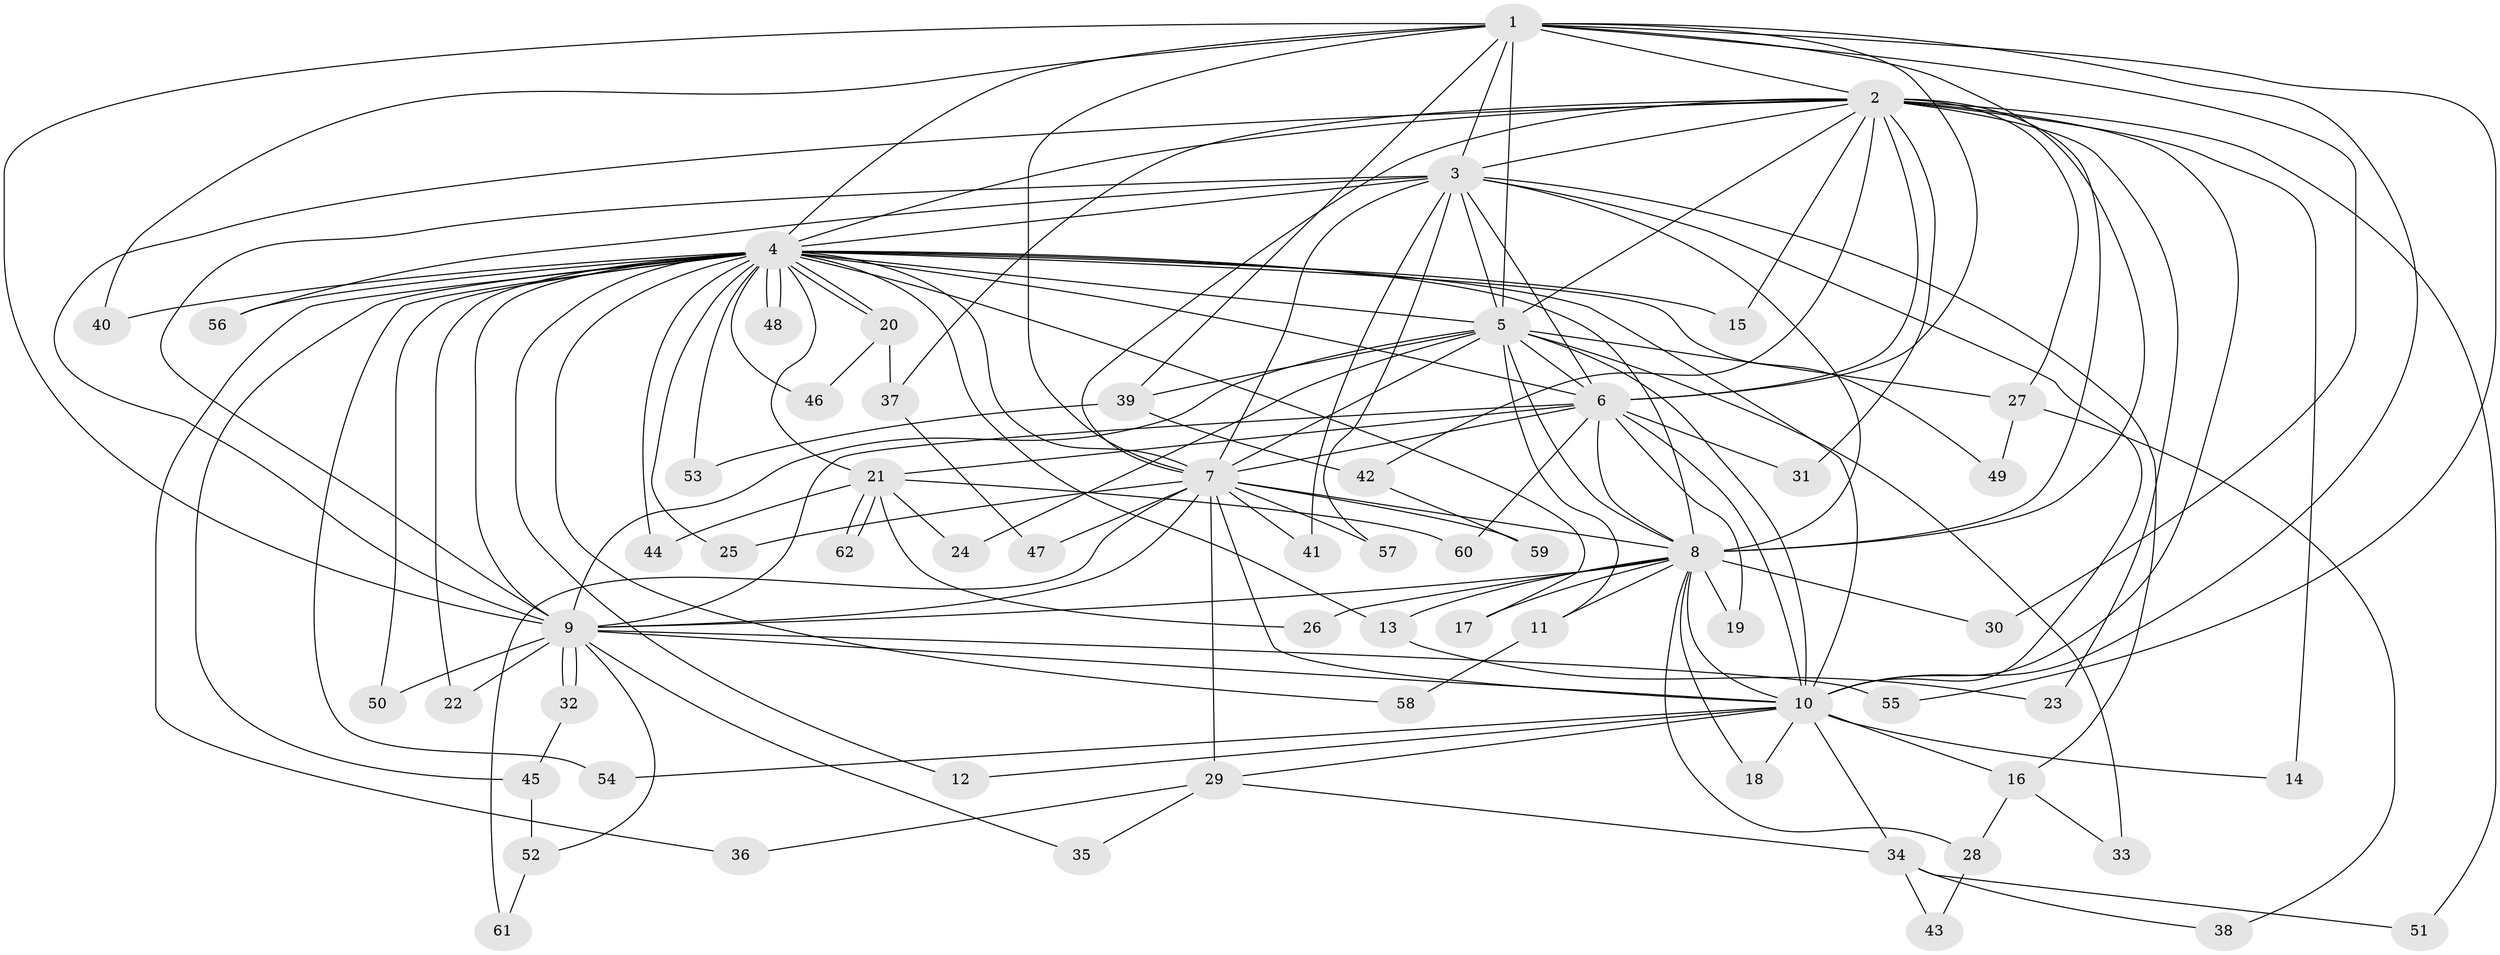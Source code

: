 // Generated by graph-tools (version 1.1) at 2025/14/03/09/25 04:14:14]
// undirected, 62 vertices, 149 edges
graph export_dot {
graph [start="1"]
  node [color=gray90,style=filled];
  1;
  2;
  3;
  4;
  5;
  6;
  7;
  8;
  9;
  10;
  11;
  12;
  13;
  14;
  15;
  16;
  17;
  18;
  19;
  20;
  21;
  22;
  23;
  24;
  25;
  26;
  27;
  28;
  29;
  30;
  31;
  32;
  33;
  34;
  35;
  36;
  37;
  38;
  39;
  40;
  41;
  42;
  43;
  44;
  45;
  46;
  47;
  48;
  49;
  50;
  51;
  52;
  53;
  54;
  55;
  56;
  57;
  58;
  59;
  60;
  61;
  62;
  1 -- 2;
  1 -- 3;
  1 -- 4;
  1 -- 5;
  1 -- 6;
  1 -- 7;
  1 -- 8;
  1 -- 9;
  1 -- 10;
  1 -- 30;
  1 -- 39;
  1 -- 40;
  1 -- 55;
  2 -- 3;
  2 -- 4;
  2 -- 5;
  2 -- 6;
  2 -- 7;
  2 -- 8;
  2 -- 9;
  2 -- 10;
  2 -- 14;
  2 -- 15;
  2 -- 23;
  2 -- 27;
  2 -- 31;
  2 -- 37;
  2 -- 42;
  2 -- 51;
  3 -- 4;
  3 -- 5;
  3 -- 6;
  3 -- 7;
  3 -- 8;
  3 -- 9;
  3 -- 10;
  3 -- 16;
  3 -- 41;
  3 -- 56;
  3 -- 57;
  4 -- 5;
  4 -- 6;
  4 -- 7;
  4 -- 8;
  4 -- 9;
  4 -- 10;
  4 -- 12;
  4 -- 13;
  4 -- 15;
  4 -- 17;
  4 -- 20;
  4 -- 20;
  4 -- 21;
  4 -- 22;
  4 -- 25;
  4 -- 36;
  4 -- 40;
  4 -- 44;
  4 -- 45;
  4 -- 46;
  4 -- 48;
  4 -- 48;
  4 -- 49;
  4 -- 50;
  4 -- 53;
  4 -- 54;
  4 -- 56;
  4 -- 58;
  5 -- 6;
  5 -- 7;
  5 -- 8;
  5 -- 9;
  5 -- 10;
  5 -- 11;
  5 -- 24;
  5 -- 27;
  5 -- 33;
  5 -- 39;
  6 -- 7;
  6 -- 8;
  6 -- 9;
  6 -- 10;
  6 -- 19;
  6 -- 21;
  6 -- 31;
  6 -- 60;
  7 -- 8;
  7 -- 9;
  7 -- 10;
  7 -- 25;
  7 -- 29;
  7 -- 41;
  7 -- 47;
  7 -- 57;
  7 -- 59;
  7 -- 61;
  8 -- 9;
  8 -- 10;
  8 -- 11;
  8 -- 13;
  8 -- 17;
  8 -- 18;
  8 -- 19;
  8 -- 26;
  8 -- 28;
  8 -- 30;
  9 -- 10;
  9 -- 22;
  9 -- 32;
  9 -- 32;
  9 -- 35;
  9 -- 50;
  9 -- 52;
  9 -- 55;
  10 -- 12;
  10 -- 14;
  10 -- 16;
  10 -- 18;
  10 -- 29;
  10 -- 34;
  10 -- 54;
  11 -- 58;
  13 -- 23;
  16 -- 28;
  16 -- 33;
  20 -- 37;
  20 -- 46;
  21 -- 24;
  21 -- 26;
  21 -- 44;
  21 -- 60;
  21 -- 62;
  21 -- 62;
  27 -- 38;
  27 -- 49;
  28 -- 43;
  29 -- 34;
  29 -- 35;
  29 -- 36;
  32 -- 45;
  34 -- 38;
  34 -- 43;
  34 -- 51;
  37 -- 47;
  39 -- 42;
  39 -- 53;
  42 -- 59;
  45 -- 52;
  52 -- 61;
}

